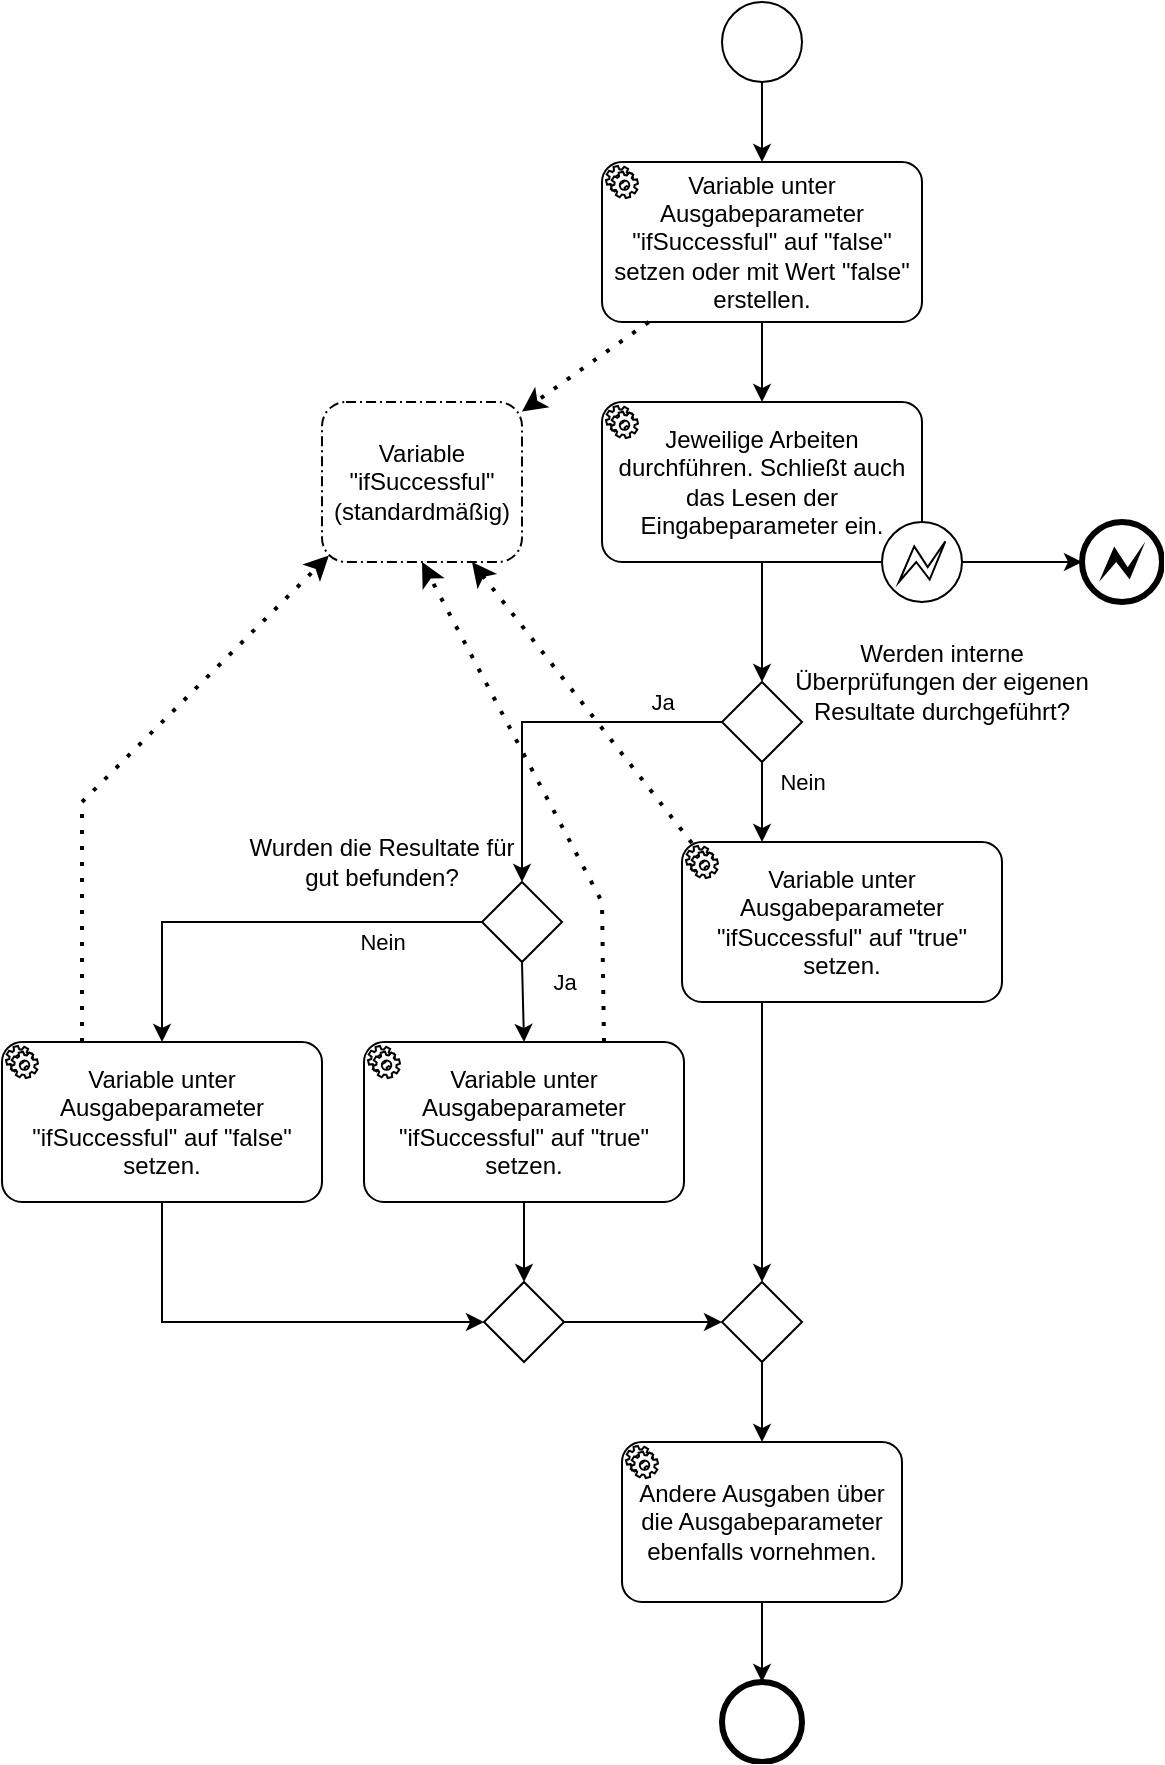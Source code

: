 <mxfile version="24.2.5" type="device">
  <diagram id="C5RBs43oDa-KdzZeNtuy" name="Page-1">
    <mxGraphModel dx="1011" dy="1093" grid="1" gridSize="10" guides="1" tooltips="1" connect="1" arrows="1" fold="1" page="1" pageScale="1" pageWidth="827" pageHeight="1169" math="0" shadow="0">
      <root>
        <mxCell id="WIyWlLk6GJQsqaUBKTNV-0" />
        <mxCell id="WIyWlLk6GJQsqaUBKTNV-1" parent="WIyWlLk6GJQsqaUBKTNV-0" />
        <mxCell id="dtZUTmEGVKNSjWfyO83p-51" value="" style="points=[[0.145,0.145,0],[0.5,0,0],[0.855,0.145,0],[1,0.5,0],[0.855,0.855,0],[0.5,1,0],[0.145,0.855,0],[0,0.5,0]];shape=mxgraph.bpmn.event;html=1;verticalLabelPosition=bottom;labelBackgroundColor=#ffffff;verticalAlign=top;align=center;perimeter=ellipsePerimeter;outlineConnect=0;aspect=fixed;outline=standard;symbol=general;" parent="WIyWlLk6GJQsqaUBKTNV-1" vertex="1">
          <mxGeometry x="1280" y="370" width="40" height="40" as="geometry" />
        </mxCell>
        <mxCell id="dtZUTmEGVKNSjWfyO83p-60" value="" style="points=[[0.145,0.145,0],[0.5,0,0],[0.855,0.145,0],[1,0.5,0],[0.855,0.855,0],[0.5,1,0],[0.145,0.855,0],[0,0.5,0]];shape=mxgraph.bpmn.event;html=1;verticalLabelPosition=bottom;labelBackgroundColor=#ffffff;verticalAlign=top;align=center;perimeter=ellipsePerimeter;outlineConnect=0;aspect=fixed;outline=end;symbol=terminate2;" parent="WIyWlLk6GJQsqaUBKTNV-1" vertex="1">
          <mxGeometry x="1280" y="1210" width="40" height="40" as="geometry" />
        </mxCell>
        <mxCell id="dtZUTmEGVKNSjWfyO83p-73" value="" style="endArrow=classic;html=1;rounded=0;entryX=0.5;entryY=0;entryDx=0;entryDy=0;entryPerimeter=0;" parent="WIyWlLk6GJQsqaUBKTNV-1" edge="1">
          <mxGeometry width="50" height="50" relative="1" as="geometry">
            <mxPoint x="1300" y="410" as="sourcePoint" />
            <mxPoint x="1300" y="450" as="targetPoint" />
          </mxGeometry>
        </mxCell>
        <mxCell id="dtZUTmEGVKNSjWfyO83p-109" style="edgeStyle=orthogonalEdgeStyle;rounded=0;orthogonalLoop=1;jettySize=auto;html=1;" parent="WIyWlLk6GJQsqaUBKTNV-1" source="dtZUTmEGVKNSjWfyO83p-101" target="dtZUTmEGVKNSjWfyO83p-108" edge="1">
          <mxGeometry relative="1" as="geometry" />
        </mxCell>
        <mxCell id="dtZUTmEGVKNSjWfyO83p-101" value="Variable unter Ausgabeparameter &quot;ifSuccessful&quot; auf &quot;false&quot; setzen oder mit Wert &quot;false&quot; erstellen." style="points=[[0.25,0,0],[0.5,0,0],[0.75,0,0],[1,0.25,0],[1,0.5,0],[1,0.75,0],[0.75,1,0],[0.5,1,0],[0.25,1,0],[0,0.75,0],[0,0.5,0],[0,0.25,0]];shape=mxgraph.bpmn.task;whiteSpace=wrap;rectStyle=rounded;size=10;html=1;container=1;expand=0;collapsible=0;taskMarker=service;" parent="WIyWlLk6GJQsqaUBKTNV-1" vertex="1">
          <mxGeometry x="1220" y="450" width="160" height="80" as="geometry" />
        </mxCell>
        <mxCell id="dtZUTmEGVKNSjWfyO83p-105" value="Variable&lt;div&gt;&quot;ifSuccessful&quot;&lt;/div&gt;&lt;div&gt;(standardmäßig)&lt;/div&gt;" style="points=[[0.25,0,0],[0.5,0,0],[0.75,0,0],[1,0.25,0],[1,0.5,0],[1,0.75,0],[0.75,1,0],[0.5,1,0],[0.25,1,0],[0,0.75,0],[0,0.5,0],[0,0.25,0]];rounded=1;dashed=1;dashPattern=5 2 1 2;labelPosition=center;verticalLabelPosition=middle;align=center;verticalAlign=middle;fontSize=12;html=1;whiteSpace=wrap;" parent="WIyWlLk6GJQsqaUBKTNV-1" vertex="1">
          <mxGeometry x="1080" y="570" width="100" height="80" as="geometry" />
        </mxCell>
        <mxCell id="dtZUTmEGVKNSjWfyO83p-106" value="" style="endArrow=classic;dashed=1;html=1;dashPattern=1 3;strokeWidth=2;rounded=0;endFill=1;" parent="WIyWlLk6GJQsqaUBKTNV-1" source="dtZUTmEGVKNSjWfyO83p-101" target="dtZUTmEGVKNSjWfyO83p-105" edge="1">
          <mxGeometry width="50" height="50" relative="1" as="geometry">
            <mxPoint x="370" y="409" as="sourcePoint" />
            <mxPoint x="570" y="319" as="targetPoint" />
          </mxGeometry>
        </mxCell>
        <mxCell id="dtZUTmEGVKNSjWfyO83p-116" style="edgeStyle=orthogonalEdgeStyle;rounded=0;orthogonalLoop=1;jettySize=auto;html=1;" parent="WIyWlLk6GJQsqaUBKTNV-1" source="dtZUTmEGVKNSjWfyO83p-108" target="dtZUTmEGVKNSjWfyO83p-115" edge="1">
          <mxGeometry relative="1" as="geometry" />
        </mxCell>
        <mxCell id="dtZUTmEGVKNSjWfyO83p-108" value="Jeweilige Arbeiten durchführen. Schließt auch das Lesen der Eingabeparameter ein." style="points=[[0.25,0,0],[0.5,0,0],[0.75,0,0],[1,0.25,0],[1,0.5,0],[1,0.75,0],[0.75,1,0],[0.5,1,0],[0.25,1,0],[0,0.75,0],[0,0.5,0],[0,0.25,0]];shape=mxgraph.bpmn.task;whiteSpace=wrap;rectStyle=rounded;size=10;html=1;container=1;expand=0;collapsible=0;taskMarker=service;" parent="WIyWlLk6GJQsqaUBKTNV-1" vertex="1">
          <mxGeometry x="1220" y="570" width="160" height="80" as="geometry" />
        </mxCell>
        <mxCell id="jHhzxJBBjRBzQmB9Uf31-14" style="edgeStyle=orthogonalEdgeStyle;rounded=0;orthogonalLoop=1;jettySize=auto;html=1;" edge="1" parent="WIyWlLk6GJQsqaUBKTNV-1" source="dtZUTmEGVKNSjWfyO83p-110" target="dtZUTmEGVKNSjWfyO83p-60">
          <mxGeometry relative="1" as="geometry" />
        </mxCell>
        <mxCell id="dtZUTmEGVKNSjWfyO83p-110" value="Andere Ausgaben über die Ausgabeparameter ebenfalls vornehmen." style="points=[[0.25,0,0],[0.5,0,0],[0.75,0,0],[1,0.25,0],[1,0.5,0],[1,0.75,0],[0.75,1,0],[0.5,1,0],[0.25,1,0],[0,0.75,0],[0,0.5,0],[0,0.25,0]];shape=mxgraph.bpmn.task;whiteSpace=wrap;rectStyle=rounded;size=10;html=1;container=1;expand=0;collapsible=0;taskMarker=service;" parent="WIyWlLk6GJQsqaUBKTNV-1" vertex="1">
          <mxGeometry x="1230" y="1090" width="140" height="80" as="geometry" />
        </mxCell>
        <mxCell id="dtZUTmEGVKNSjWfyO83p-115" value="" style="points=[[0.25,0.25,0],[0.5,0,0],[0.75,0.25,0],[1,0.5,0],[0.75,0.75,0],[0.5,1,0],[0.25,0.75,0],[0,0.5,0]];shape=mxgraph.bpmn.gateway2;html=1;verticalLabelPosition=bottom;labelBackgroundColor=#ffffff;verticalAlign=top;align=center;perimeter=rhombusPerimeter;outlineConnect=0;outline=none;symbol=none;" parent="WIyWlLk6GJQsqaUBKTNV-1" vertex="1">
          <mxGeometry x="1280" y="710" width="40" height="40" as="geometry" />
        </mxCell>
        <mxCell id="jHhzxJBBjRBzQmB9Uf31-13" style="edgeStyle=orthogonalEdgeStyle;rounded=0;orthogonalLoop=1;jettySize=auto;html=1;" edge="1" parent="WIyWlLk6GJQsqaUBKTNV-1" source="dtZUTmEGVKNSjWfyO83p-117" target="dtZUTmEGVKNSjWfyO83p-110">
          <mxGeometry relative="1" as="geometry" />
        </mxCell>
        <mxCell id="dtZUTmEGVKNSjWfyO83p-117" value="" style="points=[[0.25,0.25,0],[0.5,0,0],[0.75,0.25,0],[1,0.5,0],[0.75,0.75,0],[0.5,1,0],[0.25,0.75,0],[0,0.5,0]];shape=mxgraph.bpmn.gateway2;html=1;verticalLabelPosition=bottom;labelBackgroundColor=#ffffff;verticalAlign=top;align=center;perimeter=rhombusPerimeter;outlineConnect=0;outline=none;symbol=none;" parent="WIyWlLk6GJQsqaUBKTNV-1" vertex="1">
          <mxGeometry x="1280" y="1010" width="40" height="40" as="geometry" />
        </mxCell>
        <mxCell id="dtZUTmEGVKNSjWfyO83p-121" value="Werden interne Überprüfungen der eigenen Resultate durchgeführt?" style="text;html=1;align=center;verticalAlign=middle;whiteSpace=wrap;rounded=0;" parent="WIyWlLk6GJQsqaUBKTNV-1" vertex="1">
          <mxGeometry x="1310" y="690" width="160" height="40" as="geometry" />
        </mxCell>
        <mxCell id="dtZUTmEGVKNSjWfyO83p-123" value="" style="endArrow=classic;html=1;rounded=0;entryX=0.25;entryY=0;entryDx=0;entryDy=0;entryPerimeter=0;" parent="WIyWlLk6GJQsqaUBKTNV-1" source="dtZUTmEGVKNSjWfyO83p-115" target="jHhzxJBBjRBzQmB9Uf31-9" edge="1">
          <mxGeometry relative="1" as="geometry">
            <mxPoint x="2640" y="130" as="sourcePoint" />
            <mxPoint x="1300" y="790" as="targetPoint" />
          </mxGeometry>
        </mxCell>
        <mxCell id="dtZUTmEGVKNSjWfyO83p-124" value="Nein" style="edgeLabel;resizable=0;html=1;;align=center;verticalAlign=middle;" parent="dtZUTmEGVKNSjWfyO83p-123" connectable="0" vertex="1">
          <mxGeometry relative="1" as="geometry">
            <mxPoint x="20" y="-10" as="offset" />
          </mxGeometry>
        </mxCell>
        <mxCell id="jHhzxJBBjRBzQmB9Uf31-0" value="" style="endArrow=classic;html=1;rounded=0;entryX=0.5;entryY=0;entryDx=0;entryDy=0;entryPerimeter=0;" edge="1" parent="WIyWlLk6GJQsqaUBKTNV-1" source="dtZUTmEGVKNSjWfyO83p-115" target="jHhzxJBBjRBzQmB9Uf31-12">
          <mxGeometry relative="1" as="geometry">
            <mxPoint x="1310" y="760" as="sourcePoint" />
            <mxPoint x="1180" y="770" as="targetPoint" />
            <Array as="points">
              <mxPoint x="1180" y="730" />
            </Array>
          </mxGeometry>
        </mxCell>
        <mxCell id="jHhzxJBBjRBzQmB9Uf31-1" value="Ja" style="edgeLabel;resizable=0;html=1;;align=center;verticalAlign=middle;" connectable="0" vertex="1" parent="jHhzxJBBjRBzQmB9Uf31-0">
          <mxGeometry relative="1" as="geometry">
            <mxPoint x="60" y="-10" as="offset" />
          </mxGeometry>
        </mxCell>
        <mxCell id="jHhzxJBBjRBzQmB9Uf31-4" value="" style="endArrow=classic;dashed=1;html=1;dashPattern=1 3;strokeWidth=2;rounded=0;endFill=1;exitX=0.75;exitY=0;exitDx=0;exitDy=0;exitPerimeter=0;" edge="1" parent="WIyWlLk6GJQsqaUBKTNV-1" source="jHhzxJBBjRBzQmB9Uf31-16">
          <mxGeometry width="50" height="50" relative="1" as="geometry">
            <mxPoint x="980" y="620" as="sourcePoint" />
            <mxPoint x="1130" y="650" as="targetPoint" />
            <Array as="points">
              <mxPoint x="1220" y="820" />
            </Array>
          </mxGeometry>
        </mxCell>
        <mxCell id="jHhzxJBBjRBzQmB9Uf31-8" style="edgeStyle=orthogonalEdgeStyle;rounded=0;orthogonalLoop=1;jettySize=auto;html=1;" edge="1" parent="WIyWlLk6GJQsqaUBKTNV-1" source="jHhzxJBBjRBzQmB9Uf31-5" target="jHhzxJBBjRBzQmB9Uf31-6">
          <mxGeometry relative="1" as="geometry" />
        </mxCell>
        <mxCell id="jHhzxJBBjRBzQmB9Uf31-5" value="" style="points=[[0.145,0.145,0],[0.5,0,0],[0.855,0.145,0],[1,0.5,0],[0.855,0.855,0],[0.5,1,0],[0.145,0.855,0],[0,0.5,0]];shape=mxgraph.bpmn.event;html=1;verticalLabelPosition=bottom;labelBackgroundColor=#ffffff;verticalAlign=top;align=center;perimeter=ellipsePerimeter;outlineConnect=0;aspect=fixed;outline=eventInt;symbol=error;" vertex="1" parent="WIyWlLk6GJQsqaUBKTNV-1">
          <mxGeometry x="1360" y="630" width="40" height="40" as="geometry" />
        </mxCell>
        <mxCell id="jHhzxJBBjRBzQmB9Uf31-6" value="" style="points=[[0.145,0.145,0],[0.5,0,0],[0.855,0.145,0],[1,0.5,0],[0.855,0.855,0],[0.5,1,0],[0.145,0.855,0],[0,0.5,0]];shape=mxgraph.bpmn.event;html=1;verticalLabelPosition=bottom;labelBackgroundColor=#ffffff;verticalAlign=top;align=center;perimeter=ellipsePerimeter;outlineConnect=0;aspect=fixed;outline=end;symbol=error;" vertex="1" parent="WIyWlLk6GJQsqaUBKTNV-1">
          <mxGeometry x="1460" y="630" width="40" height="40" as="geometry" />
        </mxCell>
        <mxCell id="jHhzxJBBjRBzQmB9Uf31-26" style="edgeStyle=orthogonalEdgeStyle;rounded=0;orthogonalLoop=1;jettySize=auto;html=1;exitX=0.25;exitY=1;exitDx=0;exitDy=0;exitPerimeter=0;" edge="1" parent="WIyWlLk6GJQsqaUBKTNV-1" source="jHhzxJBBjRBzQmB9Uf31-9" target="dtZUTmEGVKNSjWfyO83p-117">
          <mxGeometry relative="1" as="geometry" />
        </mxCell>
        <mxCell id="jHhzxJBBjRBzQmB9Uf31-9" value="Variable unter Ausgabeparameter &quot;ifSuccessful&quot; auf &quot;true&quot; setzen." style="points=[[0.25,0,0],[0.5,0,0],[0.75,0,0],[1,0.25,0],[1,0.5,0],[1,0.75,0],[0.75,1,0],[0.5,1,0],[0.25,1,0],[0,0.75,0],[0,0.5,0],[0,0.25,0]];shape=mxgraph.bpmn.task;whiteSpace=wrap;rectStyle=rounded;size=10;html=1;container=1;expand=0;collapsible=0;taskMarker=service;" vertex="1" parent="WIyWlLk6GJQsqaUBKTNV-1">
          <mxGeometry x="1260" y="790" width="160" height="80" as="geometry" />
        </mxCell>
        <mxCell id="jHhzxJBBjRBzQmB9Uf31-11" value="" style="endArrow=classic;dashed=1;html=1;dashPattern=1 3;strokeWidth=2;rounded=0;endFill=1;exitX=0.031;exitY=0.007;exitDx=0;exitDy=0;exitPerimeter=0;entryX=0.75;entryY=1;entryDx=0;entryDy=0;entryPerimeter=0;" edge="1" parent="WIyWlLk6GJQsqaUBKTNV-1" source="jHhzxJBBjRBzQmB9Uf31-9" target="dtZUTmEGVKNSjWfyO83p-105">
          <mxGeometry width="50" height="50" relative="1" as="geometry">
            <mxPoint x="1140" y="800" as="sourcePoint" />
            <mxPoint x="1140" y="640" as="targetPoint" />
          </mxGeometry>
        </mxCell>
        <mxCell id="jHhzxJBBjRBzQmB9Uf31-12" value="" style="points=[[0.25,0.25,0],[0.5,0,0],[0.75,0.25,0],[1,0.5,0],[0.75,0.75,0],[0.5,1,0],[0.25,0.75,0],[0,0.5,0]];shape=mxgraph.bpmn.gateway2;html=1;verticalLabelPosition=bottom;labelBackgroundColor=#ffffff;verticalAlign=top;align=center;perimeter=rhombusPerimeter;outlineConnect=0;outline=none;symbol=none;" vertex="1" parent="WIyWlLk6GJQsqaUBKTNV-1">
          <mxGeometry x="1160" y="810" width="40" height="40" as="geometry" />
        </mxCell>
        <mxCell id="jHhzxJBBjRBzQmB9Uf31-15" value="Wurden die Resultate für gut befunden?" style="text;html=1;align=center;verticalAlign=middle;whiteSpace=wrap;rounded=0;" vertex="1" parent="WIyWlLk6GJQsqaUBKTNV-1">
          <mxGeometry x="1040" y="780" width="140" height="40" as="geometry" />
        </mxCell>
        <mxCell id="jHhzxJBBjRBzQmB9Uf31-24" style="edgeStyle=orthogonalEdgeStyle;rounded=0;orthogonalLoop=1;jettySize=auto;html=1;" edge="1" parent="WIyWlLk6GJQsqaUBKTNV-1" source="jHhzxJBBjRBzQmB9Uf31-16" target="jHhzxJBBjRBzQmB9Uf31-23">
          <mxGeometry relative="1" as="geometry" />
        </mxCell>
        <mxCell id="jHhzxJBBjRBzQmB9Uf31-16" value="Variable unter Ausgabeparameter &quot;ifSuccessful&quot; auf &quot;true&quot; setzen." style="points=[[0.25,0,0],[0.5,0,0],[0.75,0,0],[1,0.25,0],[1,0.5,0],[1,0.75,0],[0.75,1,0],[0.5,1,0],[0.25,1,0],[0,0.75,0],[0,0.5,0],[0,0.25,0]];shape=mxgraph.bpmn.task;whiteSpace=wrap;rectStyle=rounded;size=10;html=1;container=1;expand=0;collapsible=0;taskMarker=service;" vertex="1" parent="WIyWlLk6GJQsqaUBKTNV-1">
          <mxGeometry x="1101" y="890" width="160" height="80" as="geometry" />
        </mxCell>
        <mxCell id="jHhzxJBBjRBzQmB9Uf31-17" value="" style="endArrow=classic;html=1;rounded=0;entryX=0.5;entryY=0;entryDx=0;entryDy=0;entryPerimeter=0;exitX=0.5;exitY=1;exitDx=0;exitDy=0;exitPerimeter=0;" edge="1" parent="WIyWlLk6GJQsqaUBKTNV-1" source="jHhzxJBBjRBzQmB9Uf31-12" target="jHhzxJBBjRBzQmB9Uf31-16">
          <mxGeometry relative="1" as="geometry">
            <mxPoint x="1310" y="760" as="sourcePoint" />
            <mxPoint x="1310" y="800" as="targetPoint" />
          </mxGeometry>
        </mxCell>
        <mxCell id="jHhzxJBBjRBzQmB9Uf31-18" value="Ja" style="edgeLabel;resizable=0;html=1;;align=center;verticalAlign=middle;" connectable="0" vertex="1" parent="jHhzxJBBjRBzQmB9Uf31-17">
          <mxGeometry relative="1" as="geometry">
            <mxPoint x="20" y="-10" as="offset" />
          </mxGeometry>
        </mxCell>
        <mxCell id="jHhzxJBBjRBzQmB9Uf31-19" value="" style="endArrow=classic;html=1;rounded=0;exitX=0;exitY=0.5;exitDx=0;exitDy=0;exitPerimeter=0;entryX=0.5;entryY=0;entryDx=0;entryDy=0;entryPerimeter=0;" edge="1" parent="WIyWlLk6GJQsqaUBKTNV-1" source="jHhzxJBBjRBzQmB9Uf31-12" target="jHhzxJBBjRBzQmB9Uf31-21">
          <mxGeometry relative="1" as="geometry">
            <mxPoint x="1290" y="740" as="sourcePoint" />
            <mxPoint x="910" y="860" as="targetPoint" />
            <Array as="points">
              <mxPoint x="1000" y="830" />
            </Array>
          </mxGeometry>
        </mxCell>
        <mxCell id="jHhzxJBBjRBzQmB9Uf31-20" value="Nein" style="edgeLabel;resizable=0;html=1;;align=center;verticalAlign=middle;" connectable="0" vertex="1" parent="jHhzxJBBjRBzQmB9Uf31-19">
          <mxGeometry relative="1" as="geometry">
            <mxPoint x="60" y="10" as="offset" />
          </mxGeometry>
        </mxCell>
        <mxCell id="jHhzxJBBjRBzQmB9Uf31-25" style="edgeStyle=orthogonalEdgeStyle;rounded=0;orthogonalLoop=1;jettySize=auto;html=1;" edge="1" parent="WIyWlLk6GJQsqaUBKTNV-1" source="jHhzxJBBjRBzQmB9Uf31-21" target="jHhzxJBBjRBzQmB9Uf31-23">
          <mxGeometry relative="1" as="geometry">
            <Array as="points">
              <mxPoint x="1000" y="1030" />
            </Array>
          </mxGeometry>
        </mxCell>
        <mxCell id="jHhzxJBBjRBzQmB9Uf31-21" value="Variable unter Ausgabeparameter &quot;ifSuccessful&quot; auf &quot;false&quot; setzen." style="points=[[0.25,0,0],[0.5,0,0],[0.75,0,0],[1,0.25,0],[1,0.5,0],[1,0.75,0],[0.75,1,0],[0.5,1,0],[0.25,1,0],[0,0.75,0],[0,0.5,0],[0,0.25,0]];shape=mxgraph.bpmn.task;whiteSpace=wrap;rectStyle=rounded;size=10;html=1;container=1;expand=0;collapsible=0;taskMarker=service;" vertex="1" parent="WIyWlLk6GJQsqaUBKTNV-1">
          <mxGeometry x="920" y="890" width="160" height="80" as="geometry" />
        </mxCell>
        <mxCell id="jHhzxJBBjRBzQmB9Uf31-22" value="" style="endArrow=classic;dashed=1;html=1;dashPattern=1 3;strokeWidth=2;rounded=0;endFill=1;exitX=0.25;exitY=0;exitDx=0;exitDy=0;exitPerimeter=0;entryX=0.034;entryY=0.96;entryDx=0;entryDy=0;entryPerimeter=0;" edge="1" parent="WIyWlLk6GJQsqaUBKTNV-1" source="jHhzxJBBjRBzQmB9Uf31-21" target="dtZUTmEGVKNSjWfyO83p-105">
          <mxGeometry width="50" height="50" relative="1" as="geometry">
            <mxPoint x="1253" y="540" as="sourcePoint" />
            <mxPoint x="1190" y="585" as="targetPoint" />
            <Array as="points">
              <mxPoint x="960" y="770" />
            </Array>
          </mxGeometry>
        </mxCell>
        <mxCell id="jHhzxJBBjRBzQmB9Uf31-23" value="" style="points=[[0.25,0.25,0],[0.5,0,0],[0.75,0.25,0],[1,0.5,0],[0.75,0.75,0],[0.5,1,0],[0.25,0.75,0],[0,0.5,0]];shape=mxgraph.bpmn.gateway2;html=1;verticalLabelPosition=bottom;labelBackgroundColor=#ffffff;verticalAlign=top;align=center;perimeter=rhombusPerimeter;outlineConnect=0;outline=none;symbol=none;" vertex="1" parent="WIyWlLk6GJQsqaUBKTNV-1">
          <mxGeometry x="1161" y="1010" width="40" height="40" as="geometry" />
        </mxCell>
        <mxCell id="jHhzxJBBjRBzQmB9Uf31-27" style="edgeStyle=orthogonalEdgeStyle;rounded=0;orthogonalLoop=1;jettySize=auto;html=1;exitX=1;exitY=0.5;exitDx=0;exitDy=0;exitPerimeter=0;entryX=0;entryY=0.5;entryDx=0;entryDy=0;entryPerimeter=0;" edge="1" parent="WIyWlLk6GJQsqaUBKTNV-1" source="jHhzxJBBjRBzQmB9Uf31-23" target="dtZUTmEGVKNSjWfyO83p-117">
          <mxGeometry relative="1" as="geometry" />
        </mxCell>
      </root>
    </mxGraphModel>
  </diagram>
</mxfile>
